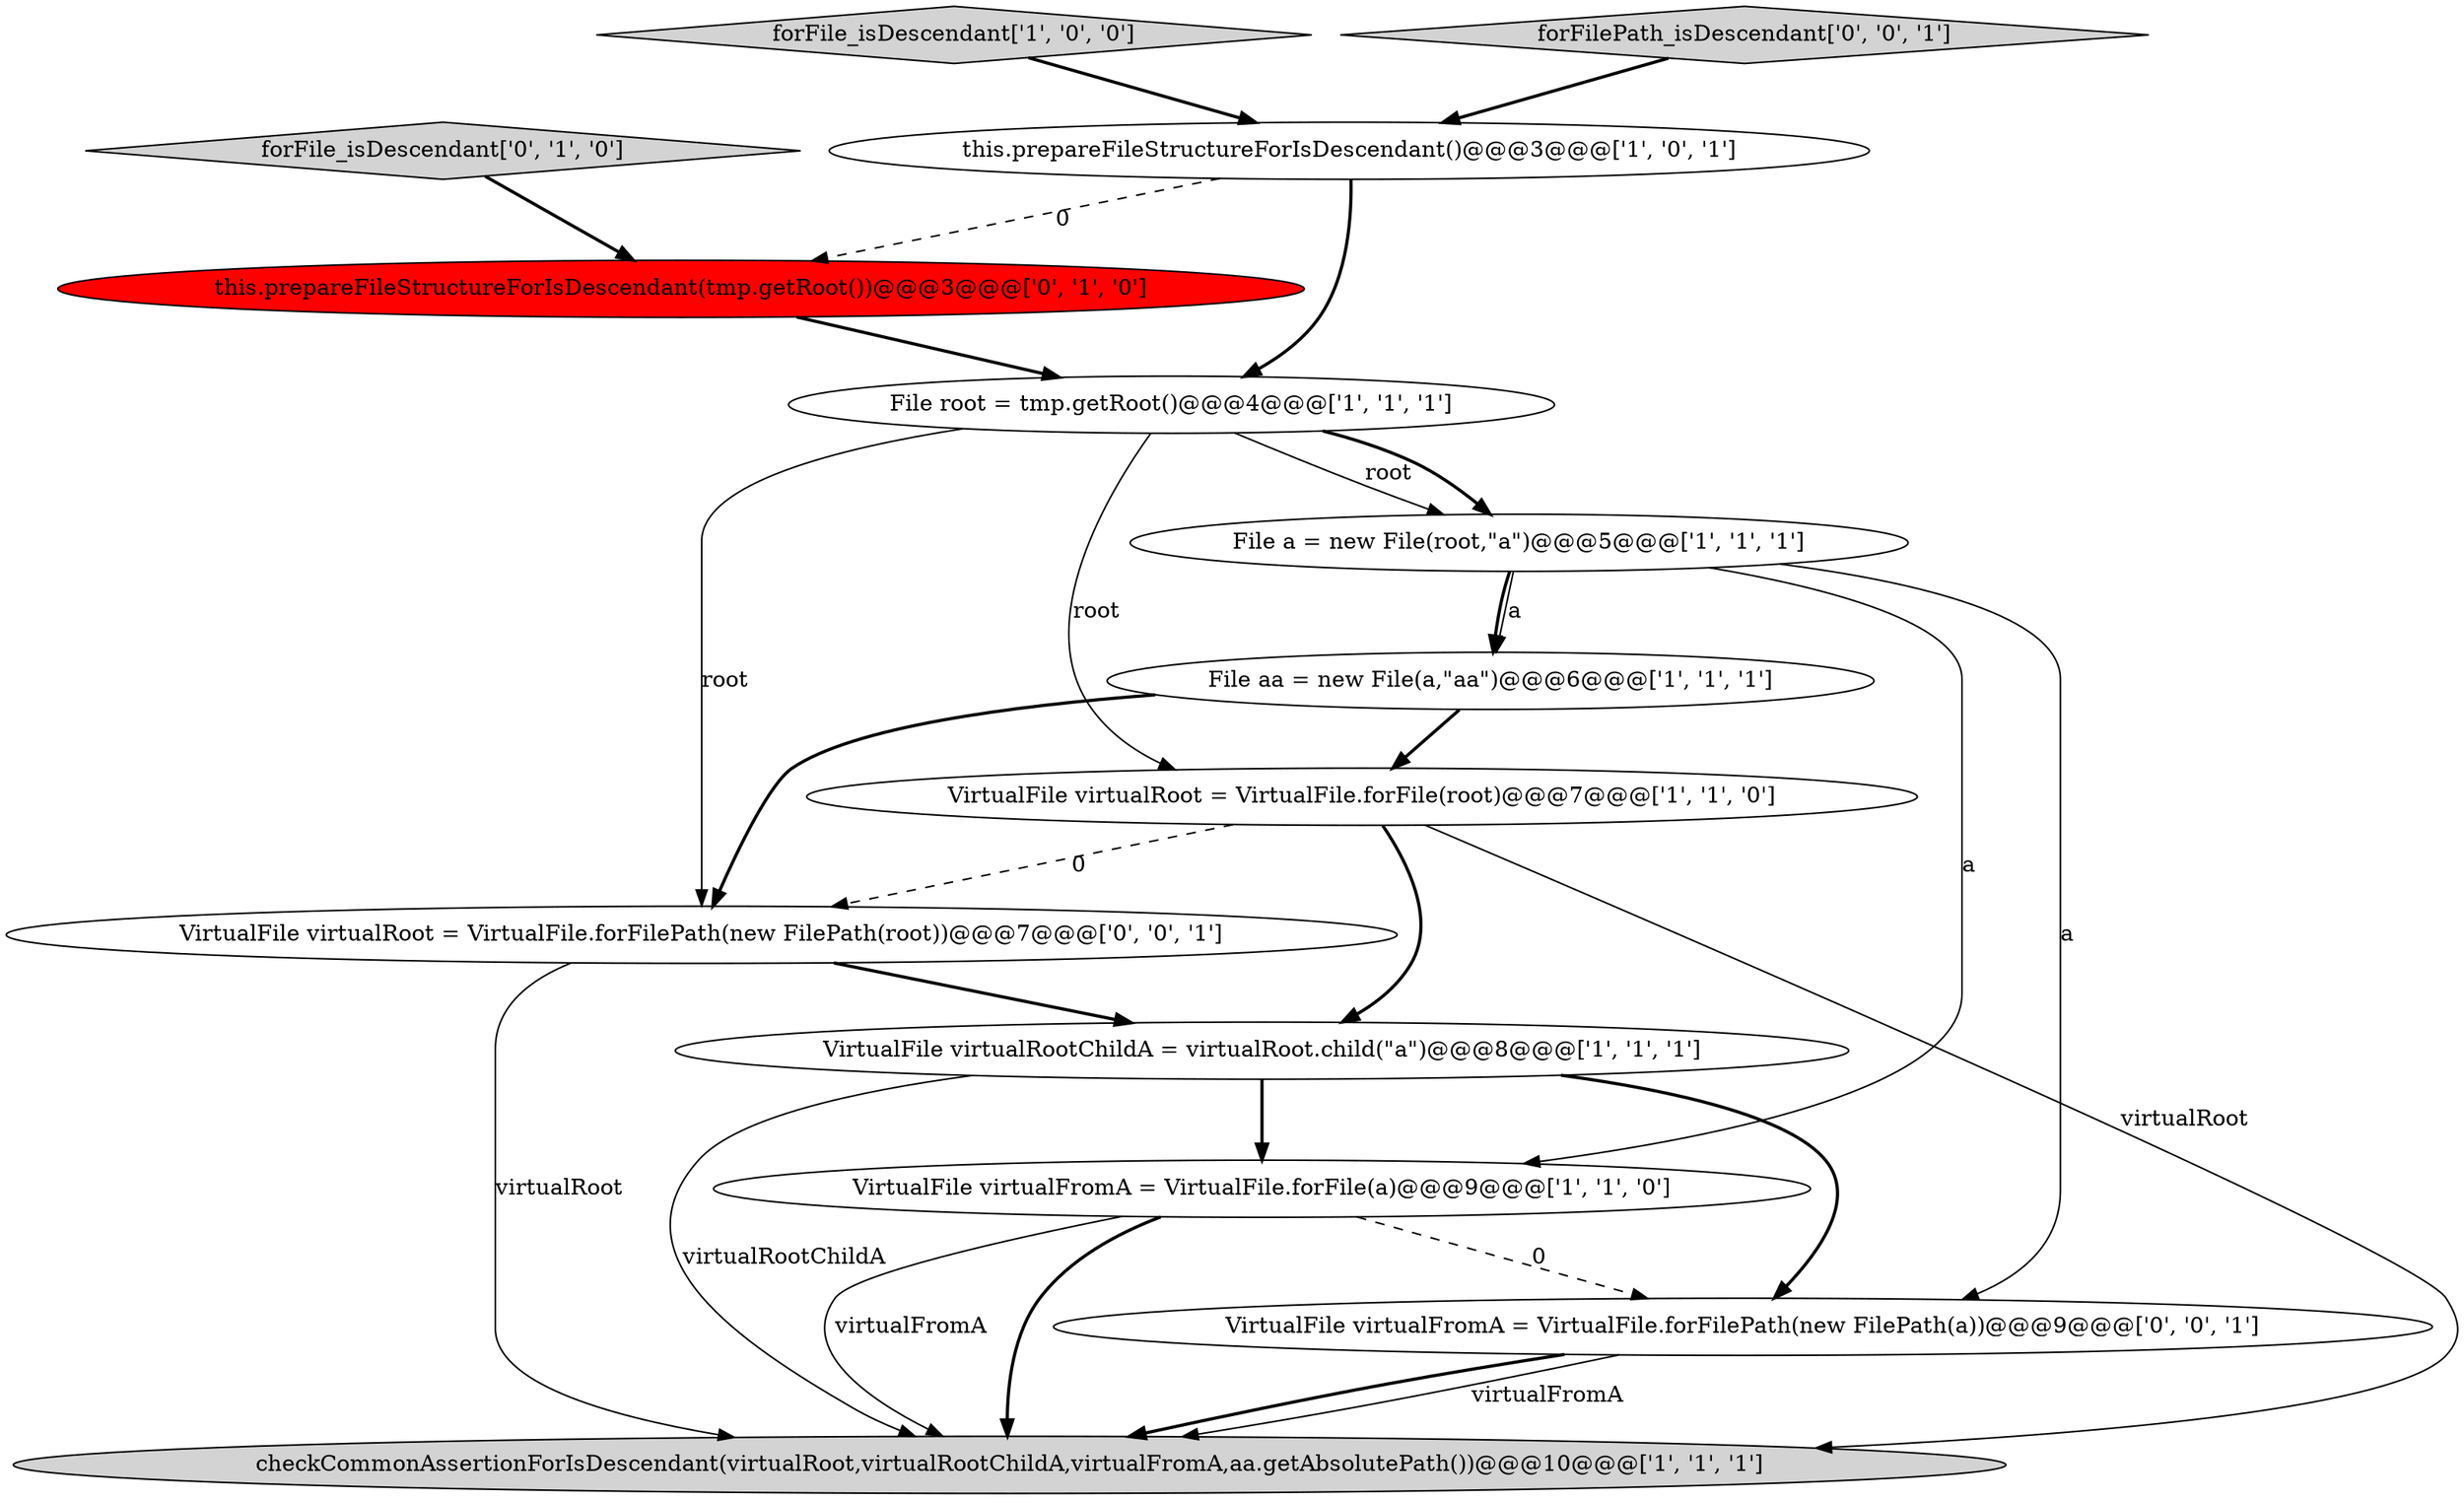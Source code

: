 digraph {
10 [style = filled, label = "forFile_isDescendant['0', '1', '0']", fillcolor = lightgray, shape = diamond image = "AAA0AAABBB2BBB"];
8 [style = filled, label = "VirtualFile virtualFromA = VirtualFile.forFile(a)@@@9@@@['1', '1', '0']", fillcolor = white, shape = ellipse image = "AAA0AAABBB1BBB"];
0 [style = filled, label = "File root = tmp.getRoot()@@@4@@@['1', '1', '1']", fillcolor = white, shape = ellipse image = "AAA0AAABBB1BBB"];
13 [style = filled, label = "VirtualFile virtualRoot = VirtualFile.forFilePath(new FilePath(root))@@@7@@@['0', '0', '1']", fillcolor = white, shape = ellipse image = "AAA0AAABBB3BBB"];
4 [style = filled, label = "checkCommonAssertionForIsDescendant(virtualRoot,virtualRootChildA,virtualFromA,aa.getAbsolutePath())@@@10@@@['1', '1', '1']", fillcolor = lightgray, shape = ellipse image = "AAA0AAABBB1BBB"];
5 [style = filled, label = "File a = new File(root,\"a\")@@@5@@@['1', '1', '1']", fillcolor = white, shape = ellipse image = "AAA0AAABBB1BBB"];
6 [style = filled, label = "File aa = new File(a,\"aa\")@@@6@@@['1', '1', '1']", fillcolor = white, shape = ellipse image = "AAA0AAABBB1BBB"];
7 [style = filled, label = "this.prepareFileStructureForIsDescendant()@@@3@@@['1', '0', '1']", fillcolor = white, shape = ellipse image = "AAA0AAABBB1BBB"];
11 [style = filled, label = "VirtualFile virtualFromA = VirtualFile.forFilePath(new FilePath(a))@@@9@@@['0', '0', '1']", fillcolor = white, shape = ellipse image = "AAA0AAABBB3BBB"];
3 [style = filled, label = "forFile_isDescendant['1', '0', '0']", fillcolor = lightgray, shape = diamond image = "AAA0AAABBB1BBB"];
1 [style = filled, label = "VirtualFile virtualRoot = VirtualFile.forFile(root)@@@7@@@['1', '1', '0']", fillcolor = white, shape = ellipse image = "AAA0AAABBB1BBB"];
9 [style = filled, label = "this.prepareFileStructureForIsDescendant(tmp.getRoot())@@@3@@@['0', '1', '0']", fillcolor = red, shape = ellipse image = "AAA1AAABBB2BBB"];
12 [style = filled, label = "forFilePath_isDescendant['0', '0', '1']", fillcolor = lightgray, shape = diamond image = "AAA0AAABBB3BBB"];
2 [style = filled, label = "VirtualFile virtualRootChildA = virtualRoot.child(\"a\")@@@8@@@['1', '1', '1']", fillcolor = white, shape = ellipse image = "AAA0AAABBB1BBB"];
5->6 [style = solid, label="a"];
5->8 [style = solid, label="a"];
9->0 [style = bold, label=""];
5->11 [style = solid, label="a"];
13->4 [style = solid, label="virtualRoot"];
11->4 [style = bold, label=""];
0->1 [style = solid, label="root"];
8->4 [style = solid, label="virtualFromA"];
7->0 [style = bold, label=""];
0->13 [style = solid, label="root"];
12->7 [style = bold, label=""];
1->13 [style = dashed, label="0"];
0->5 [style = solid, label="root"];
6->1 [style = bold, label=""];
5->6 [style = bold, label=""];
2->4 [style = solid, label="virtualRootChildA"];
3->7 [style = bold, label=""];
11->4 [style = solid, label="virtualFromA"];
7->9 [style = dashed, label="0"];
6->13 [style = bold, label=""];
1->4 [style = solid, label="virtualRoot"];
1->2 [style = bold, label=""];
10->9 [style = bold, label=""];
8->4 [style = bold, label=""];
8->11 [style = dashed, label="0"];
2->11 [style = bold, label=""];
2->8 [style = bold, label=""];
0->5 [style = bold, label=""];
13->2 [style = bold, label=""];
}

